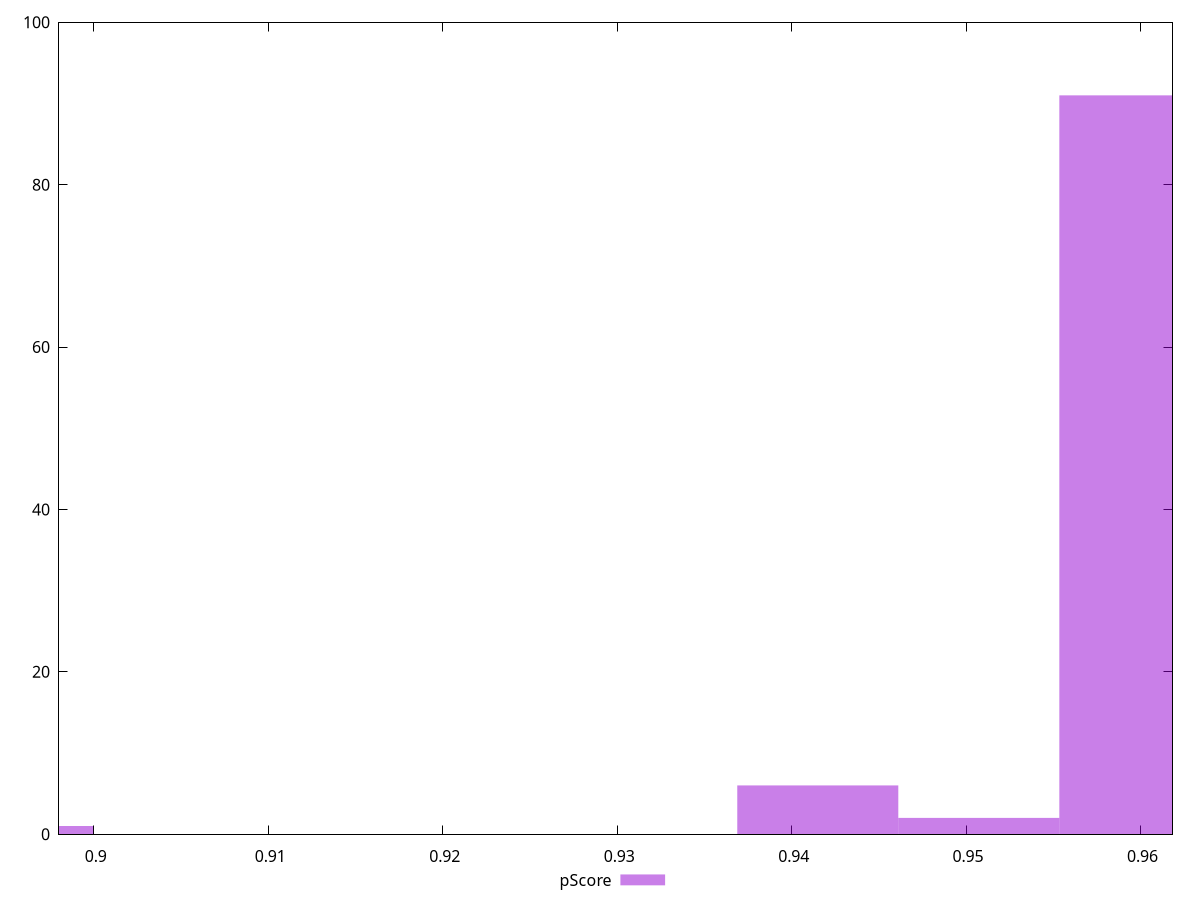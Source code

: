 reset

$pScore <<EOF
0.8953470692276919 1
0.9599597443265975 91
0.950729362169611 2
0.9414989800126244 6
EOF

set key outside below
set boxwidth 0.009230382156986515
set xrange [0.8980046338467267:0.9618312601821736]
set yrange [0:100]
set trange [0:100]
set style fill transparent solid 0.5 noborder
set terminal svg size 640, 490 enhanced background rgb 'white'
set output "report_00026_2021-02-22T21:38:55.199Z/first-contentful-paint/samples/pages+cached+noadtech+nomedia/pScore/histogram.svg"

plot $pScore title "pScore" with boxes

reset

